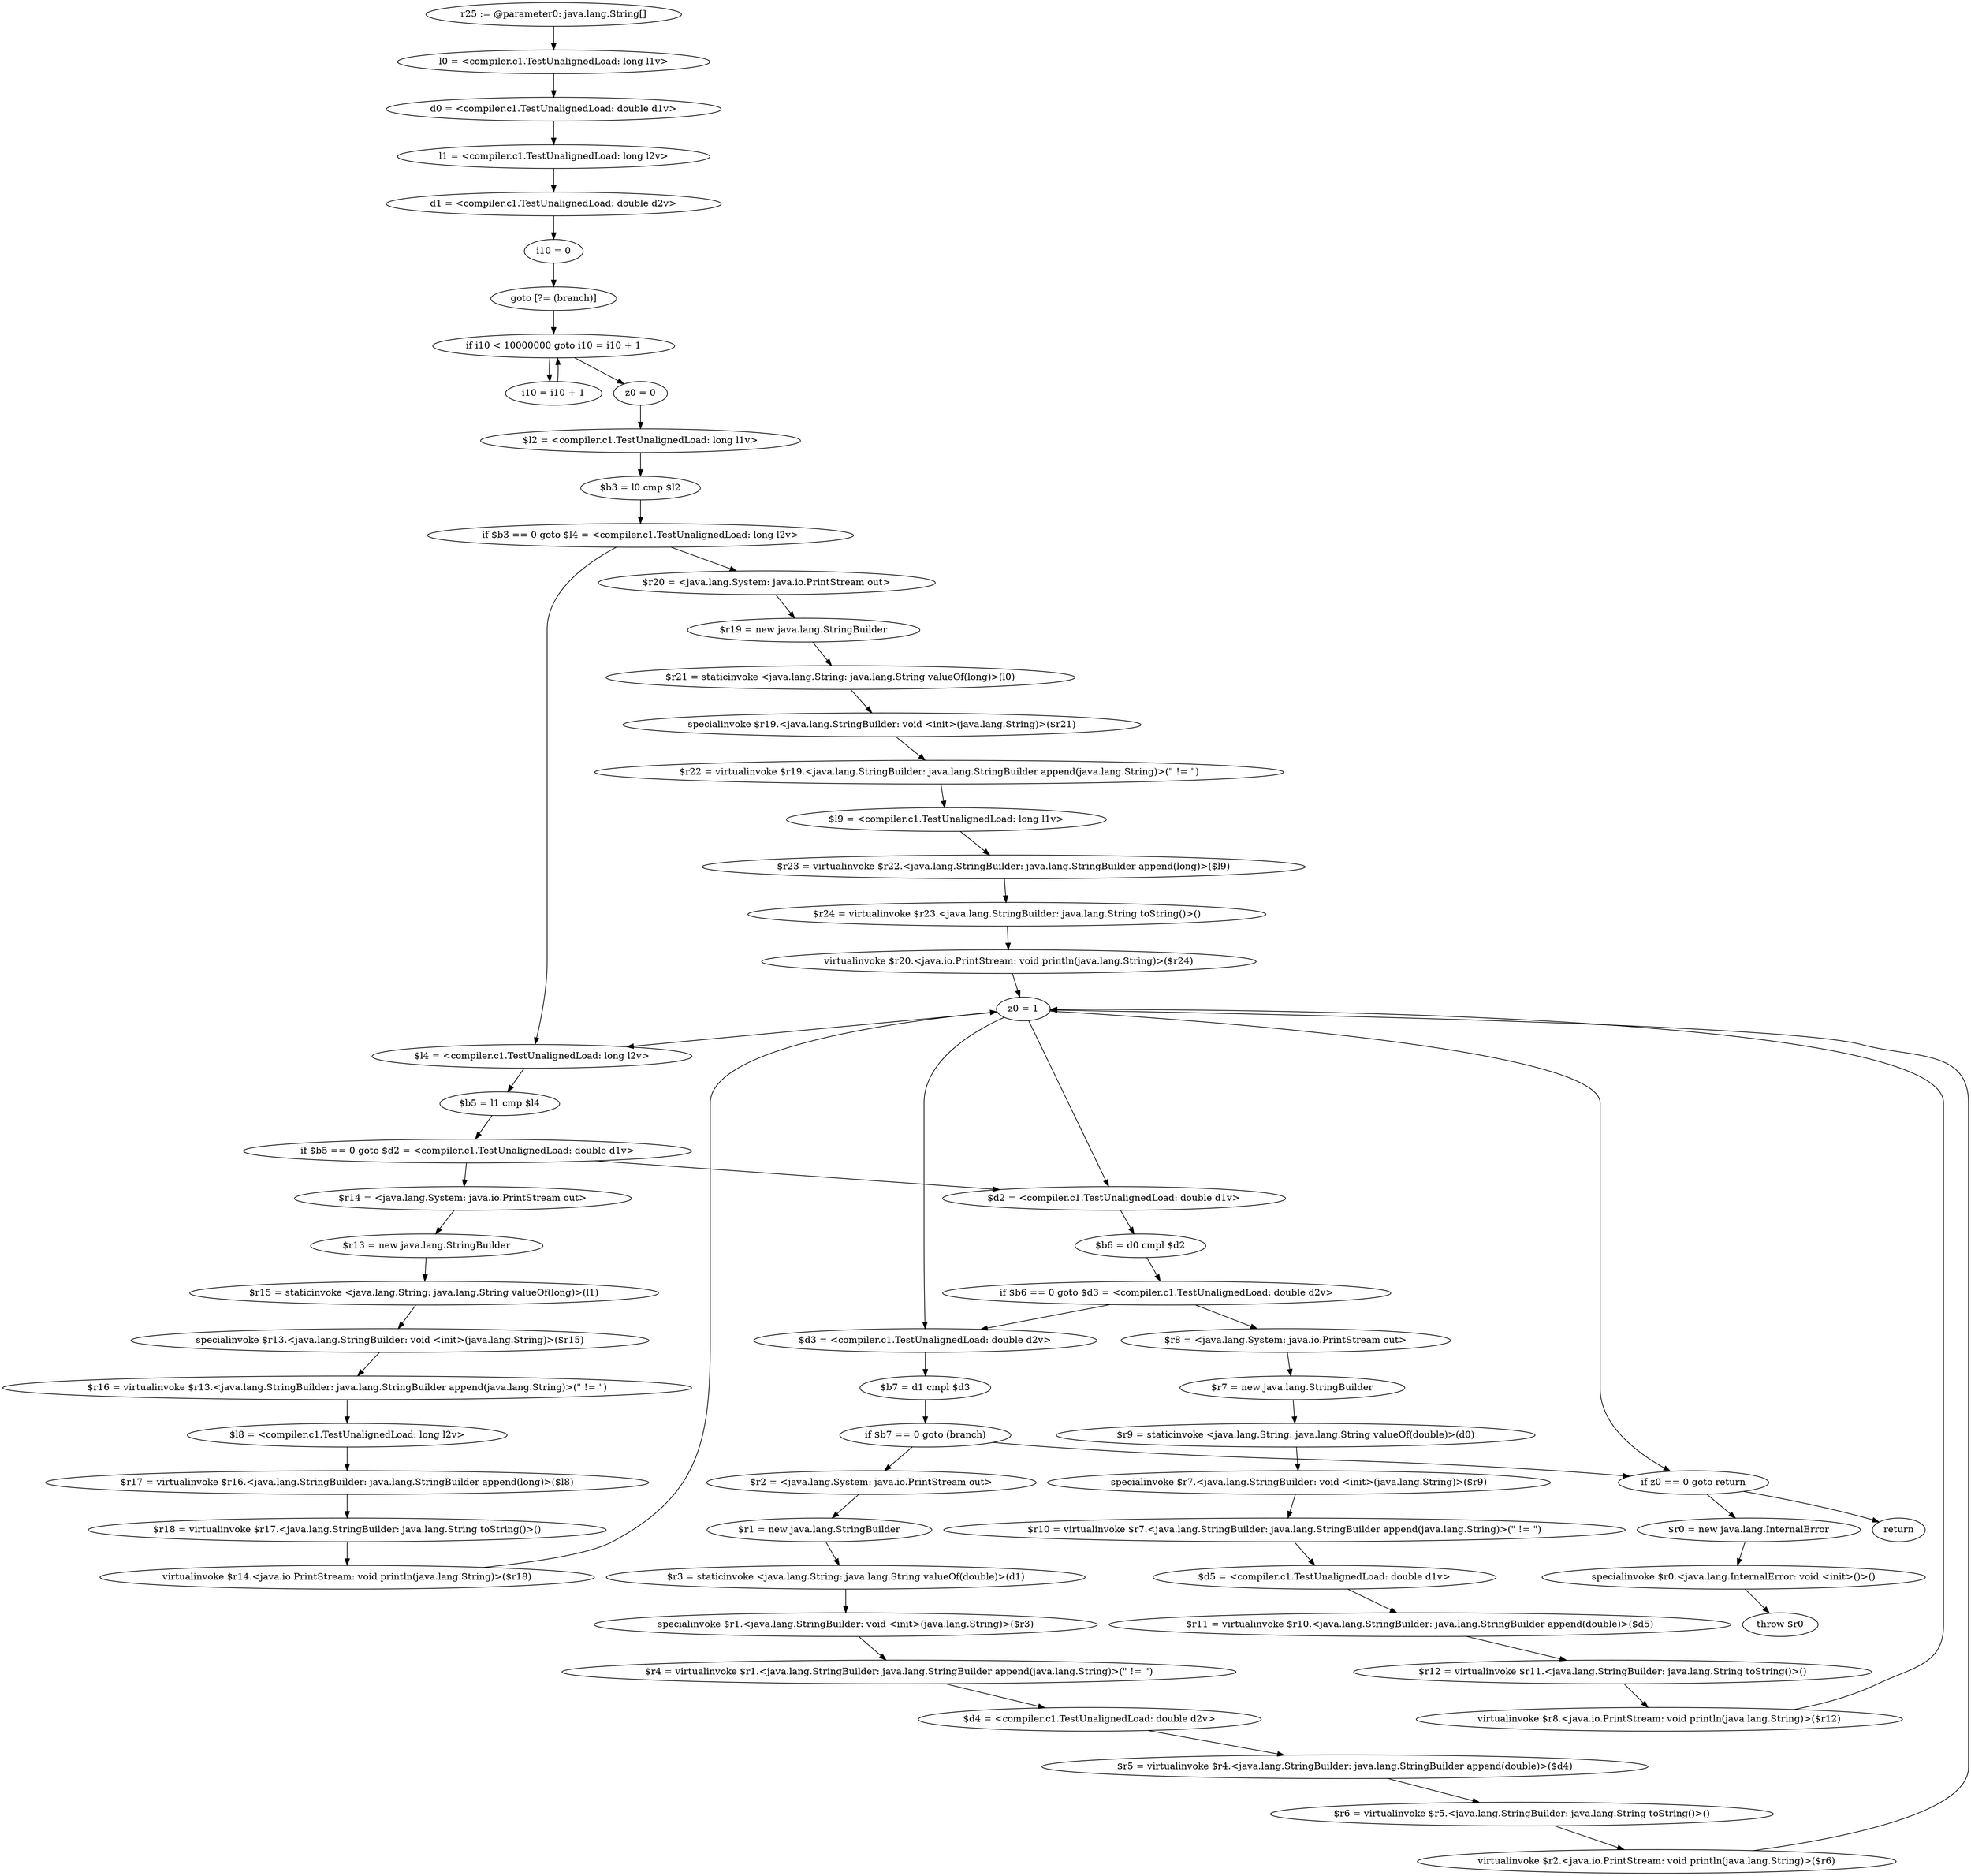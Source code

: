 digraph "unitGraph" {
    "r25 := @parameter0: java.lang.String[]"
    "l0 = <compiler.c1.TestUnalignedLoad: long l1v>"
    "d0 = <compiler.c1.TestUnalignedLoad: double d1v>"
    "l1 = <compiler.c1.TestUnalignedLoad: long l2v>"
    "d1 = <compiler.c1.TestUnalignedLoad: double d2v>"
    "i10 = 0"
    "goto [?= (branch)]"
    "i10 = i10 + 1"
    "if i10 < 10000000 goto i10 = i10 + 1"
    "z0 = 0"
    "$l2 = <compiler.c1.TestUnalignedLoad: long l1v>"
    "$b3 = l0 cmp $l2"
    "if $b3 == 0 goto $l4 = <compiler.c1.TestUnalignedLoad: long l2v>"
    "$r20 = <java.lang.System: java.io.PrintStream out>"
    "$r19 = new java.lang.StringBuilder"
    "$r21 = staticinvoke <java.lang.String: java.lang.String valueOf(long)>(l0)"
    "specialinvoke $r19.<java.lang.StringBuilder: void <init>(java.lang.String)>($r21)"
    "$r22 = virtualinvoke $r19.<java.lang.StringBuilder: java.lang.StringBuilder append(java.lang.String)>(\" != \")"
    "$l9 = <compiler.c1.TestUnalignedLoad: long l1v>"
    "$r23 = virtualinvoke $r22.<java.lang.StringBuilder: java.lang.StringBuilder append(long)>($l9)"
    "$r24 = virtualinvoke $r23.<java.lang.StringBuilder: java.lang.String toString()>()"
    "virtualinvoke $r20.<java.io.PrintStream: void println(java.lang.String)>($r24)"
    "z0 = 1"
    "$l4 = <compiler.c1.TestUnalignedLoad: long l2v>"
    "$b5 = l1 cmp $l4"
    "if $b5 == 0 goto $d2 = <compiler.c1.TestUnalignedLoad: double d1v>"
    "$r14 = <java.lang.System: java.io.PrintStream out>"
    "$r13 = new java.lang.StringBuilder"
    "$r15 = staticinvoke <java.lang.String: java.lang.String valueOf(long)>(l1)"
    "specialinvoke $r13.<java.lang.StringBuilder: void <init>(java.lang.String)>($r15)"
    "$r16 = virtualinvoke $r13.<java.lang.StringBuilder: java.lang.StringBuilder append(java.lang.String)>(\" != \")"
    "$l8 = <compiler.c1.TestUnalignedLoad: long l2v>"
    "$r17 = virtualinvoke $r16.<java.lang.StringBuilder: java.lang.StringBuilder append(long)>($l8)"
    "$r18 = virtualinvoke $r17.<java.lang.StringBuilder: java.lang.String toString()>()"
    "virtualinvoke $r14.<java.io.PrintStream: void println(java.lang.String)>($r18)"
    "$d2 = <compiler.c1.TestUnalignedLoad: double d1v>"
    "$b6 = d0 cmpl $d2"
    "if $b6 == 0 goto $d3 = <compiler.c1.TestUnalignedLoad: double d2v>"
    "$r8 = <java.lang.System: java.io.PrintStream out>"
    "$r7 = new java.lang.StringBuilder"
    "$r9 = staticinvoke <java.lang.String: java.lang.String valueOf(double)>(d0)"
    "specialinvoke $r7.<java.lang.StringBuilder: void <init>(java.lang.String)>($r9)"
    "$r10 = virtualinvoke $r7.<java.lang.StringBuilder: java.lang.StringBuilder append(java.lang.String)>(\" != \")"
    "$d5 = <compiler.c1.TestUnalignedLoad: double d1v>"
    "$r11 = virtualinvoke $r10.<java.lang.StringBuilder: java.lang.StringBuilder append(double)>($d5)"
    "$r12 = virtualinvoke $r11.<java.lang.StringBuilder: java.lang.String toString()>()"
    "virtualinvoke $r8.<java.io.PrintStream: void println(java.lang.String)>($r12)"
    "$d3 = <compiler.c1.TestUnalignedLoad: double d2v>"
    "$b7 = d1 cmpl $d3"
    "if $b7 == 0 goto (branch)"
    "$r2 = <java.lang.System: java.io.PrintStream out>"
    "$r1 = new java.lang.StringBuilder"
    "$r3 = staticinvoke <java.lang.String: java.lang.String valueOf(double)>(d1)"
    "specialinvoke $r1.<java.lang.StringBuilder: void <init>(java.lang.String)>($r3)"
    "$r4 = virtualinvoke $r1.<java.lang.StringBuilder: java.lang.StringBuilder append(java.lang.String)>(\" != \")"
    "$d4 = <compiler.c1.TestUnalignedLoad: double d2v>"
    "$r5 = virtualinvoke $r4.<java.lang.StringBuilder: java.lang.StringBuilder append(double)>($d4)"
    "$r6 = virtualinvoke $r5.<java.lang.StringBuilder: java.lang.String toString()>()"
    "virtualinvoke $r2.<java.io.PrintStream: void println(java.lang.String)>($r6)"
    "if z0 == 0 goto return"
    "$r0 = new java.lang.InternalError"
    "specialinvoke $r0.<java.lang.InternalError: void <init>()>()"
    "throw $r0"
    "return"
    "r25 := @parameter0: java.lang.String[]"->"l0 = <compiler.c1.TestUnalignedLoad: long l1v>";
    "l0 = <compiler.c1.TestUnalignedLoad: long l1v>"->"d0 = <compiler.c1.TestUnalignedLoad: double d1v>";
    "d0 = <compiler.c1.TestUnalignedLoad: double d1v>"->"l1 = <compiler.c1.TestUnalignedLoad: long l2v>";
    "l1 = <compiler.c1.TestUnalignedLoad: long l2v>"->"d1 = <compiler.c1.TestUnalignedLoad: double d2v>";
    "d1 = <compiler.c1.TestUnalignedLoad: double d2v>"->"i10 = 0";
    "i10 = 0"->"goto [?= (branch)]";
    "goto [?= (branch)]"->"if i10 < 10000000 goto i10 = i10 + 1";
    "i10 = i10 + 1"->"if i10 < 10000000 goto i10 = i10 + 1";
    "if i10 < 10000000 goto i10 = i10 + 1"->"z0 = 0";
    "if i10 < 10000000 goto i10 = i10 + 1"->"i10 = i10 + 1";
    "z0 = 0"->"$l2 = <compiler.c1.TestUnalignedLoad: long l1v>";
    "$l2 = <compiler.c1.TestUnalignedLoad: long l1v>"->"$b3 = l0 cmp $l2";
    "$b3 = l0 cmp $l2"->"if $b3 == 0 goto $l4 = <compiler.c1.TestUnalignedLoad: long l2v>";
    "if $b3 == 0 goto $l4 = <compiler.c1.TestUnalignedLoad: long l2v>"->"$r20 = <java.lang.System: java.io.PrintStream out>";
    "if $b3 == 0 goto $l4 = <compiler.c1.TestUnalignedLoad: long l2v>"->"$l4 = <compiler.c1.TestUnalignedLoad: long l2v>";
    "$r20 = <java.lang.System: java.io.PrintStream out>"->"$r19 = new java.lang.StringBuilder";
    "$r19 = new java.lang.StringBuilder"->"$r21 = staticinvoke <java.lang.String: java.lang.String valueOf(long)>(l0)";
    "$r21 = staticinvoke <java.lang.String: java.lang.String valueOf(long)>(l0)"->"specialinvoke $r19.<java.lang.StringBuilder: void <init>(java.lang.String)>($r21)";
    "specialinvoke $r19.<java.lang.StringBuilder: void <init>(java.lang.String)>($r21)"->"$r22 = virtualinvoke $r19.<java.lang.StringBuilder: java.lang.StringBuilder append(java.lang.String)>(\" != \")";
    "$r22 = virtualinvoke $r19.<java.lang.StringBuilder: java.lang.StringBuilder append(java.lang.String)>(\" != \")"->"$l9 = <compiler.c1.TestUnalignedLoad: long l1v>";
    "$l9 = <compiler.c1.TestUnalignedLoad: long l1v>"->"$r23 = virtualinvoke $r22.<java.lang.StringBuilder: java.lang.StringBuilder append(long)>($l9)";
    "$r23 = virtualinvoke $r22.<java.lang.StringBuilder: java.lang.StringBuilder append(long)>($l9)"->"$r24 = virtualinvoke $r23.<java.lang.StringBuilder: java.lang.String toString()>()";
    "$r24 = virtualinvoke $r23.<java.lang.StringBuilder: java.lang.String toString()>()"->"virtualinvoke $r20.<java.io.PrintStream: void println(java.lang.String)>($r24)";
    "virtualinvoke $r20.<java.io.PrintStream: void println(java.lang.String)>($r24)"->"z0 = 1";
    "z0 = 1"->"$l4 = <compiler.c1.TestUnalignedLoad: long l2v>";
    "$l4 = <compiler.c1.TestUnalignedLoad: long l2v>"->"$b5 = l1 cmp $l4";
    "$b5 = l1 cmp $l4"->"if $b5 == 0 goto $d2 = <compiler.c1.TestUnalignedLoad: double d1v>";
    "if $b5 == 0 goto $d2 = <compiler.c1.TestUnalignedLoad: double d1v>"->"$r14 = <java.lang.System: java.io.PrintStream out>";
    "if $b5 == 0 goto $d2 = <compiler.c1.TestUnalignedLoad: double d1v>"->"$d2 = <compiler.c1.TestUnalignedLoad: double d1v>";
    "$r14 = <java.lang.System: java.io.PrintStream out>"->"$r13 = new java.lang.StringBuilder";
    "$r13 = new java.lang.StringBuilder"->"$r15 = staticinvoke <java.lang.String: java.lang.String valueOf(long)>(l1)";
    "$r15 = staticinvoke <java.lang.String: java.lang.String valueOf(long)>(l1)"->"specialinvoke $r13.<java.lang.StringBuilder: void <init>(java.lang.String)>($r15)";
    "specialinvoke $r13.<java.lang.StringBuilder: void <init>(java.lang.String)>($r15)"->"$r16 = virtualinvoke $r13.<java.lang.StringBuilder: java.lang.StringBuilder append(java.lang.String)>(\" != \")";
    "$r16 = virtualinvoke $r13.<java.lang.StringBuilder: java.lang.StringBuilder append(java.lang.String)>(\" != \")"->"$l8 = <compiler.c1.TestUnalignedLoad: long l2v>";
    "$l8 = <compiler.c1.TestUnalignedLoad: long l2v>"->"$r17 = virtualinvoke $r16.<java.lang.StringBuilder: java.lang.StringBuilder append(long)>($l8)";
    "$r17 = virtualinvoke $r16.<java.lang.StringBuilder: java.lang.StringBuilder append(long)>($l8)"->"$r18 = virtualinvoke $r17.<java.lang.StringBuilder: java.lang.String toString()>()";
    "$r18 = virtualinvoke $r17.<java.lang.StringBuilder: java.lang.String toString()>()"->"virtualinvoke $r14.<java.io.PrintStream: void println(java.lang.String)>($r18)";
    "virtualinvoke $r14.<java.io.PrintStream: void println(java.lang.String)>($r18)"->"z0 = 1";
    "z0 = 1"->"$d2 = <compiler.c1.TestUnalignedLoad: double d1v>";
    "$d2 = <compiler.c1.TestUnalignedLoad: double d1v>"->"$b6 = d0 cmpl $d2";
    "$b6 = d0 cmpl $d2"->"if $b6 == 0 goto $d3 = <compiler.c1.TestUnalignedLoad: double d2v>";
    "if $b6 == 0 goto $d3 = <compiler.c1.TestUnalignedLoad: double d2v>"->"$r8 = <java.lang.System: java.io.PrintStream out>";
    "if $b6 == 0 goto $d3 = <compiler.c1.TestUnalignedLoad: double d2v>"->"$d3 = <compiler.c1.TestUnalignedLoad: double d2v>";
    "$r8 = <java.lang.System: java.io.PrintStream out>"->"$r7 = new java.lang.StringBuilder";
    "$r7 = new java.lang.StringBuilder"->"$r9 = staticinvoke <java.lang.String: java.lang.String valueOf(double)>(d0)";
    "$r9 = staticinvoke <java.lang.String: java.lang.String valueOf(double)>(d0)"->"specialinvoke $r7.<java.lang.StringBuilder: void <init>(java.lang.String)>($r9)";
    "specialinvoke $r7.<java.lang.StringBuilder: void <init>(java.lang.String)>($r9)"->"$r10 = virtualinvoke $r7.<java.lang.StringBuilder: java.lang.StringBuilder append(java.lang.String)>(\" != \")";
    "$r10 = virtualinvoke $r7.<java.lang.StringBuilder: java.lang.StringBuilder append(java.lang.String)>(\" != \")"->"$d5 = <compiler.c1.TestUnalignedLoad: double d1v>";
    "$d5 = <compiler.c1.TestUnalignedLoad: double d1v>"->"$r11 = virtualinvoke $r10.<java.lang.StringBuilder: java.lang.StringBuilder append(double)>($d5)";
    "$r11 = virtualinvoke $r10.<java.lang.StringBuilder: java.lang.StringBuilder append(double)>($d5)"->"$r12 = virtualinvoke $r11.<java.lang.StringBuilder: java.lang.String toString()>()";
    "$r12 = virtualinvoke $r11.<java.lang.StringBuilder: java.lang.String toString()>()"->"virtualinvoke $r8.<java.io.PrintStream: void println(java.lang.String)>($r12)";
    "virtualinvoke $r8.<java.io.PrintStream: void println(java.lang.String)>($r12)"->"z0 = 1";
    "z0 = 1"->"$d3 = <compiler.c1.TestUnalignedLoad: double d2v>";
    "$d3 = <compiler.c1.TestUnalignedLoad: double d2v>"->"$b7 = d1 cmpl $d3";
    "$b7 = d1 cmpl $d3"->"if $b7 == 0 goto (branch)";
    "if $b7 == 0 goto (branch)"->"$r2 = <java.lang.System: java.io.PrintStream out>";
    "if $b7 == 0 goto (branch)"->"if z0 == 0 goto return";
    "$r2 = <java.lang.System: java.io.PrintStream out>"->"$r1 = new java.lang.StringBuilder";
    "$r1 = new java.lang.StringBuilder"->"$r3 = staticinvoke <java.lang.String: java.lang.String valueOf(double)>(d1)";
    "$r3 = staticinvoke <java.lang.String: java.lang.String valueOf(double)>(d1)"->"specialinvoke $r1.<java.lang.StringBuilder: void <init>(java.lang.String)>($r3)";
    "specialinvoke $r1.<java.lang.StringBuilder: void <init>(java.lang.String)>($r3)"->"$r4 = virtualinvoke $r1.<java.lang.StringBuilder: java.lang.StringBuilder append(java.lang.String)>(\" != \")";
    "$r4 = virtualinvoke $r1.<java.lang.StringBuilder: java.lang.StringBuilder append(java.lang.String)>(\" != \")"->"$d4 = <compiler.c1.TestUnalignedLoad: double d2v>";
    "$d4 = <compiler.c1.TestUnalignedLoad: double d2v>"->"$r5 = virtualinvoke $r4.<java.lang.StringBuilder: java.lang.StringBuilder append(double)>($d4)";
    "$r5 = virtualinvoke $r4.<java.lang.StringBuilder: java.lang.StringBuilder append(double)>($d4)"->"$r6 = virtualinvoke $r5.<java.lang.StringBuilder: java.lang.String toString()>()";
    "$r6 = virtualinvoke $r5.<java.lang.StringBuilder: java.lang.String toString()>()"->"virtualinvoke $r2.<java.io.PrintStream: void println(java.lang.String)>($r6)";
    "virtualinvoke $r2.<java.io.PrintStream: void println(java.lang.String)>($r6)"->"z0 = 1";
    "z0 = 1"->"if z0 == 0 goto return";
    "if z0 == 0 goto return"->"$r0 = new java.lang.InternalError";
    "if z0 == 0 goto return"->"return";
    "$r0 = new java.lang.InternalError"->"specialinvoke $r0.<java.lang.InternalError: void <init>()>()";
    "specialinvoke $r0.<java.lang.InternalError: void <init>()>()"->"throw $r0";
}
